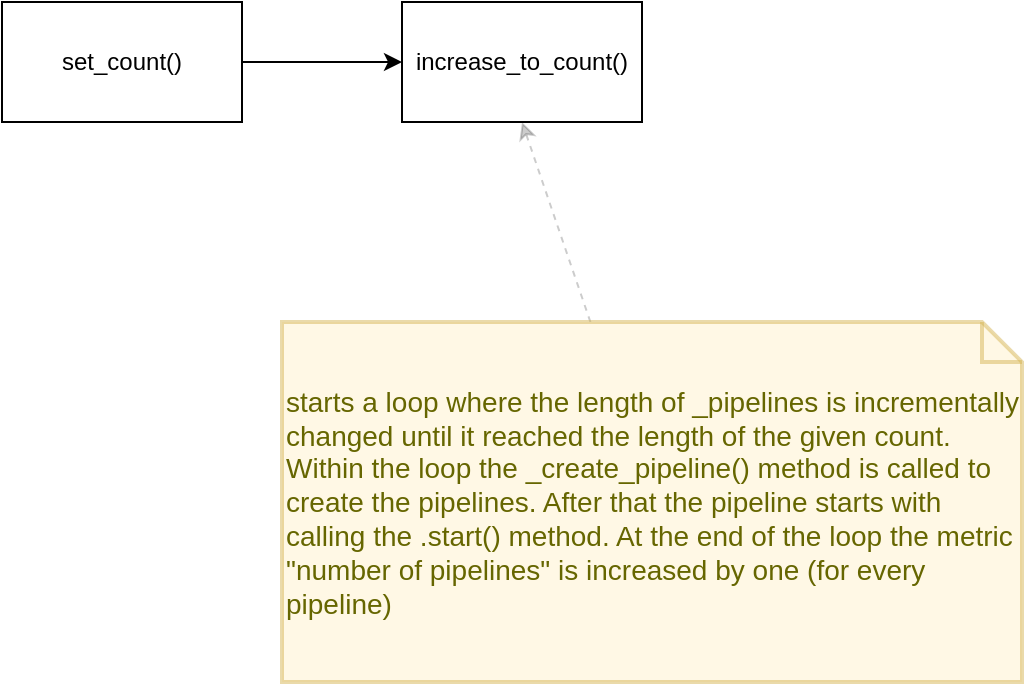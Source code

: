 <mxfile>
    <diagram id="SRfpee8Bwv2kgKTGE94v" name="Page-1">
        <mxGraphModel dx="832" dy="307" grid="1" gridSize="10" guides="1" tooltips="1" connect="1" arrows="1" fold="1" page="1" pageScale="1" pageWidth="850" pageHeight="1100" math="0" shadow="0">
            <root>
                <mxCell id="0"/>
                <mxCell id="1" parent="0"/>
                <mxCell id="4" value="" style="edgeStyle=none;html=1;" edge="1" parent="1" source="2" target="3">
                    <mxGeometry relative="1" as="geometry"/>
                </mxCell>
                <mxCell id="2" value="set_count()" style="rounded=0;whiteSpace=wrap;html=1;" vertex="1" parent="1">
                    <mxGeometry x="40" y="50" width="120" height="60" as="geometry"/>
                </mxCell>
                <mxCell id="3" value="increase_to_count()" style="whiteSpace=wrap;html=1;rounded=0;" vertex="1" parent="1">
                    <mxGeometry x="240" y="50" width="120" height="60" as="geometry"/>
                </mxCell>
                <mxCell id="8" style="edgeStyle=none;html=1;entryX=0.5;entryY=1;entryDx=0;entryDy=0;dashed=1;opacity=20;" edge="1" parent="1" source="7" target="3">
                    <mxGeometry relative="1" as="geometry"/>
                </mxCell>
                <mxCell id="7" value="starts a loop where the length of _pipelines is incrementally changed until it reached the length of the given count. Within the loop the _create_pipeline() method is called to create the pipelines. After that the pipeline starts with calling the .start() method. At the end of the loop the metric &quot;number of pipelines&quot; is increased by one (for every pipeline)" style="shape=note;strokeWidth=2;fontSize=14;size=20;whiteSpace=wrap;html=1;fillColor=#fff2cc;strokeColor=#d6b656;fontColor=#666600;align=left;opacity=50;" vertex="1" parent="1">
                    <mxGeometry x="180" y="210" width="370" height="180" as="geometry"/>
                </mxCell>
            </root>
        </mxGraphModel>
    </diagram>
</mxfile>